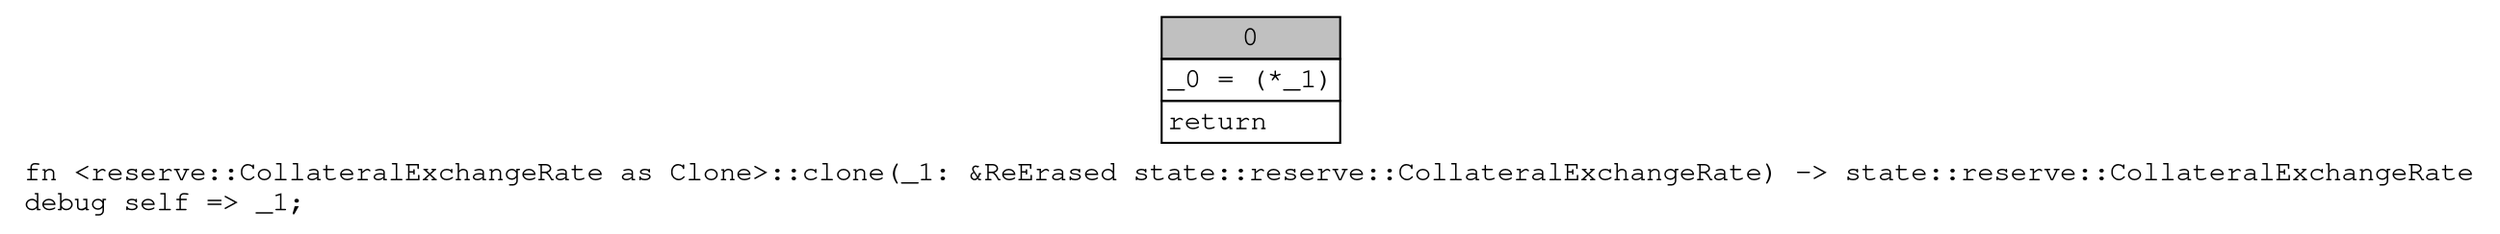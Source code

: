 digraph Mir_0_9540 {
    graph [fontname="Courier, monospace"];
    node [fontname="Courier, monospace"];
    edge [fontname="Courier, monospace"];
    label=<fn &lt;reserve::CollateralExchangeRate as Clone&gt;::clone(_1: &amp;ReErased state::reserve::CollateralExchangeRate) -&gt; state::reserve::CollateralExchangeRate<br align="left"/>debug self =&gt; _1;<br align="left"/>>;
    bb0__0_9540 [shape="none", label=<<table border="0" cellborder="1" cellspacing="0"><tr><td bgcolor="gray" align="center" colspan="1">0</td></tr><tr><td align="left" balign="left">_0 = (*_1)<br/></td></tr><tr><td align="left">return</td></tr></table>>];
}
